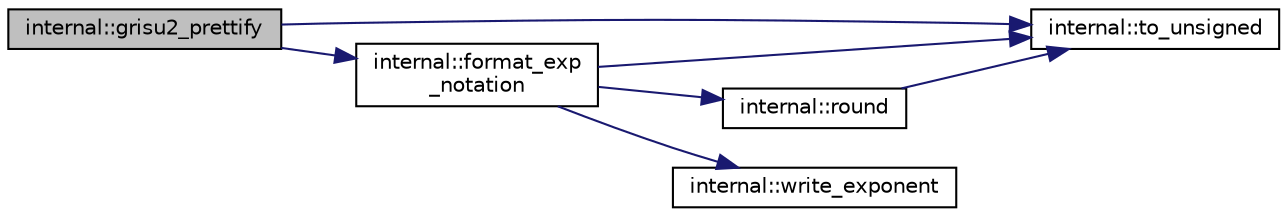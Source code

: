 digraph "internal::grisu2_prettify"
{
  edge [fontname="Helvetica",fontsize="10",labelfontname="Helvetica",labelfontsize="10"];
  node [fontname="Helvetica",fontsize="10",shape=record];
  rankdir="LR";
  Node1 [label="internal::grisu2_prettify",height=0.2,width=0.4,color="black", fillcolor="grey75", style="filled" fontcolor="black"];
  Node1 -> Node2 [color="midnightblue",fontsize="10",style="solid",fontname="Helvetica"];
  Node2 [label="internal::to_unsigned",height=0.2,width=0.4,color="black", fillcolor="white", style="filled",URL="$namespaceinternal.html#acc608c40c33952a5382db8aaaddfc854"];
  Node1 -> Node3 [color="midnightblue",fontsize="10",style="solid",fontname="Helvetica"];
  Node3 [label="internal::format_exp\l_notation",height=0.2,width=0.4,color="black", fillcolor="white", style="filled",URL="$namespaceinternal.html#a5c1a31cc21b5c8c16050cc9a8216d482"];
  Node3 -> Node2 [color="midnightblue",fontsize="10",style="solid",fontname="Helvetica"];
  Node3 -> Node4 [color="midnightblue",fontsize="10",style="solid",fontname="Helvetica"];
  Node4 [label="internal::round",height=0.2,width=0.4,color="black", fillcolor="white", style="filled",URL="$namespaceinternal.html#ac63f74e89c6e3c568a970476f5669b4d"];
  Node4 -> Node2 [color="midnightblue",fontsize="10",style="solid",fontname="Helvetica"];
  Node3 -> Node5 [color="midnightblue",fontsize="10",style="solid",fontname="Helvetica"];
  Node5 [label="internal::write_exponent",height=0.2,width=0.4,color="black", fillcolor="white", style="filled",URL="$namespaceinternal.html#ac7fb5fa004352f949258060fd43699d1"];
}
